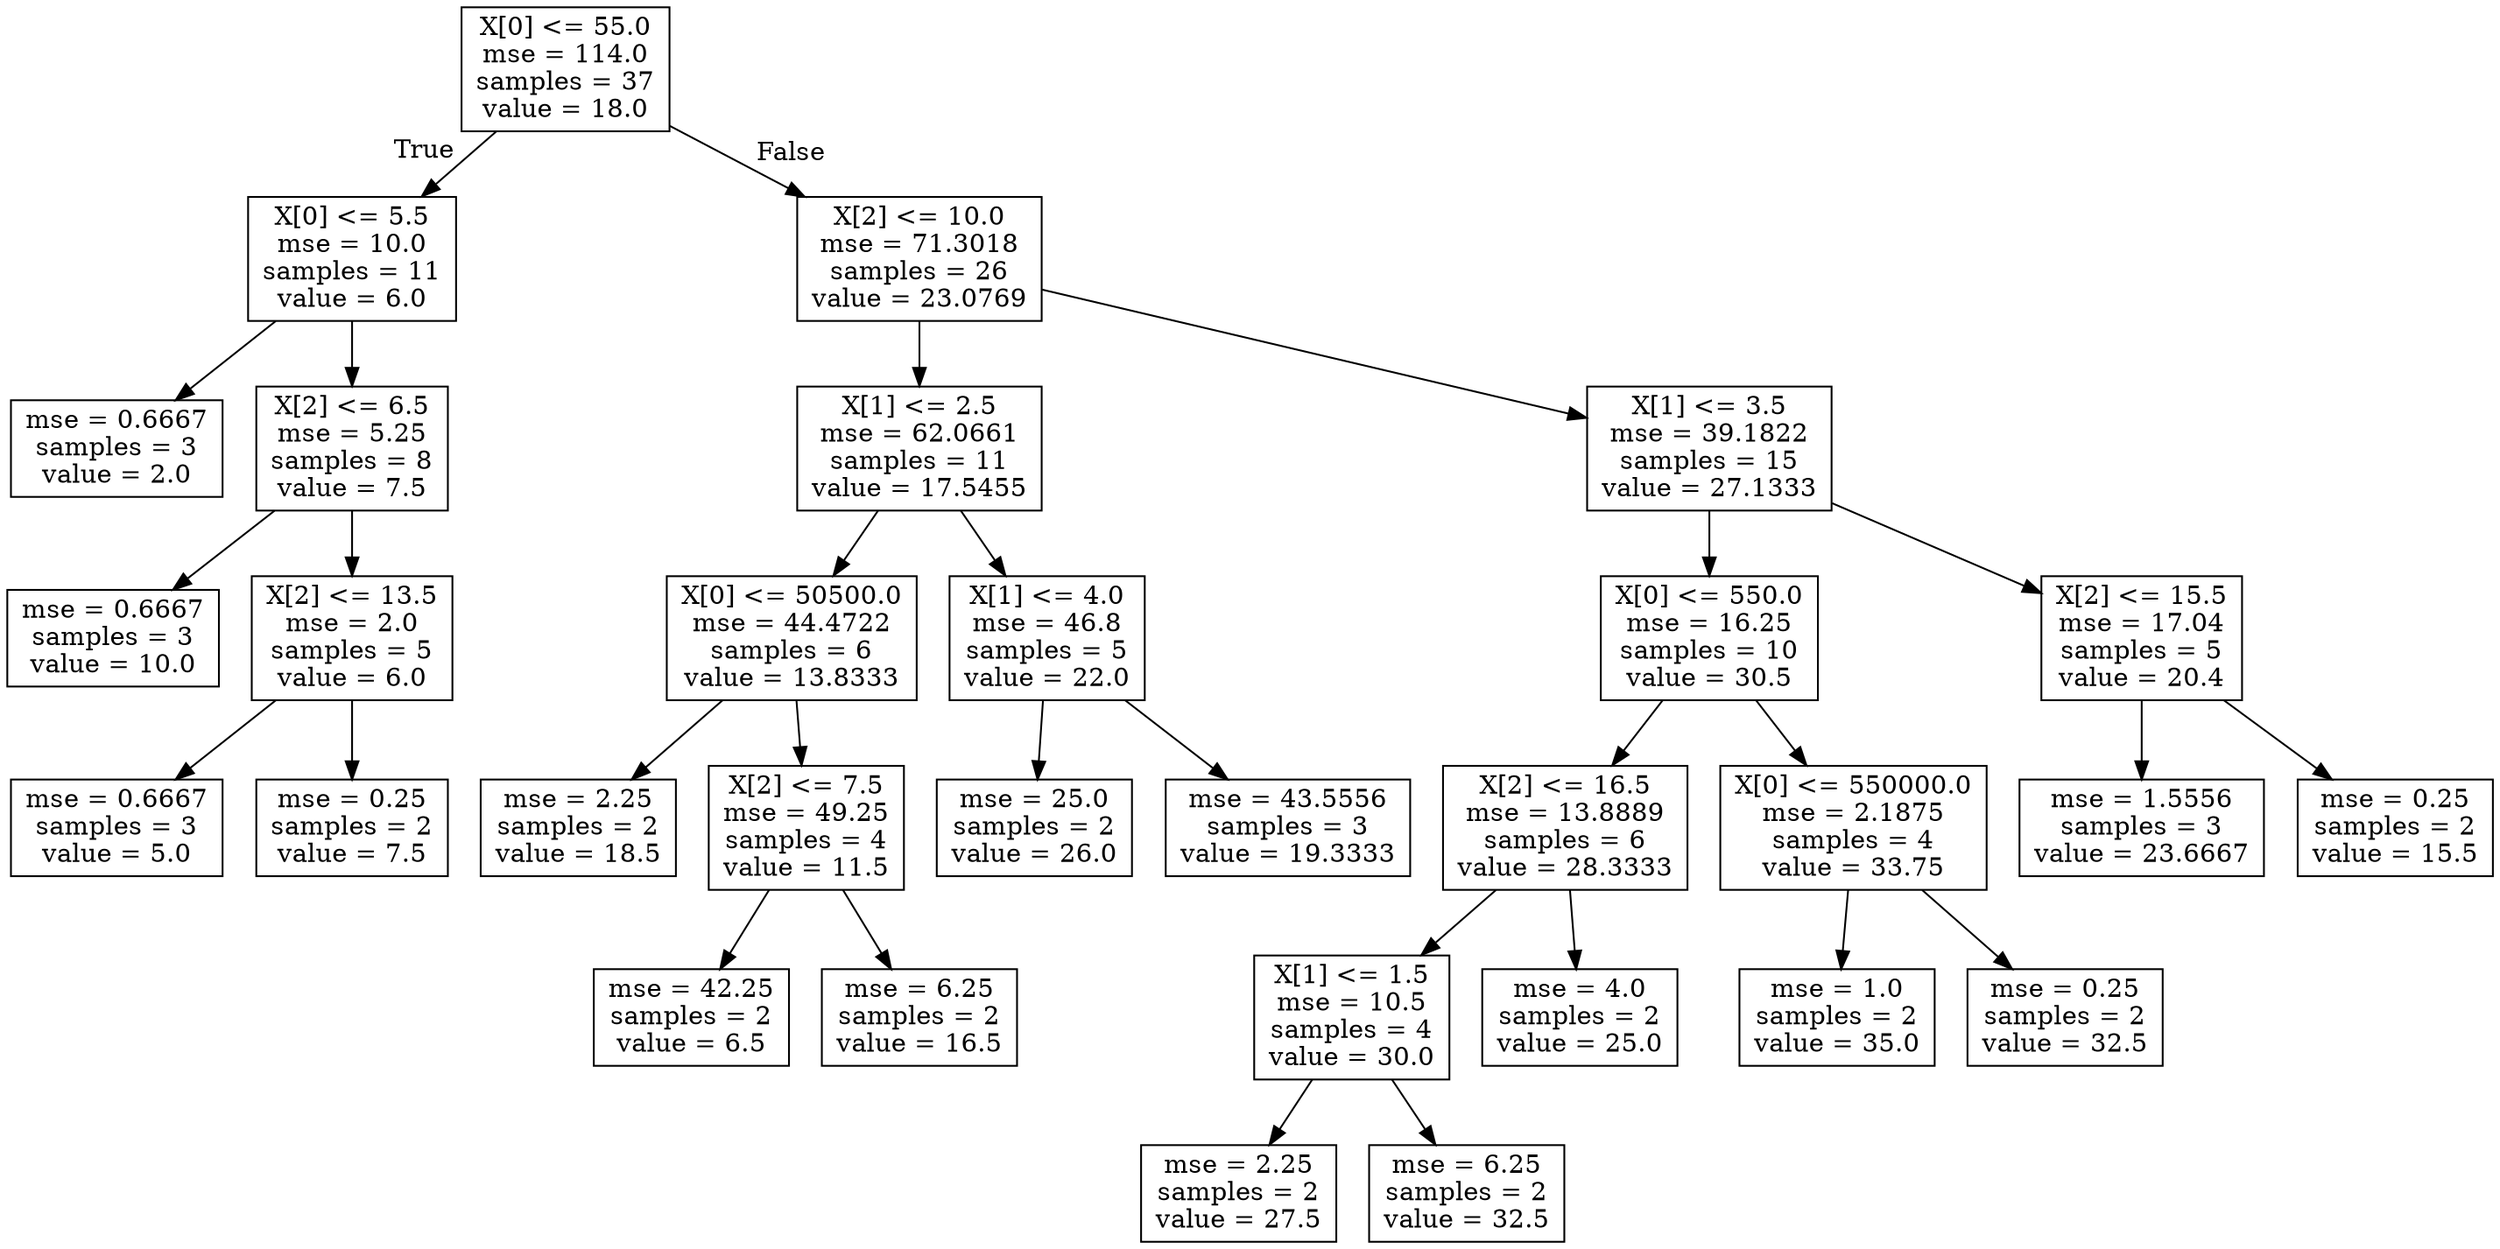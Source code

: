 digraph Tree {
node [shape=box] ;
0 [label="X[0] <= 55.0\nmse = 114.0\nsamples = 37\nvalue = 18.0"] ;
1 [label="X[0] <= 5.5\nmse = 10.0\nsamples = 11\nvalue = 6.0"] ;
0 -> 1 [labeldistance=2.5, labelangle=45, headlabel="True"] ;
2 [label="mse = 0.6667\nsamples = 3\nvalue = 2.0"] ;
1 -> 2 ;
3 [label="X[2] <= 6.5\nmse = 5.25\nsamples = 8\nvalue = 7.5"] ;
1 -> 3 ;
4 [label="mse = 0.6667\nsamples = 3\nvalue = 10.0"] ;
3 -> 4 ;
5 [label="X[2] <= 13.5\nmse = 2.0\nsamples = 5\nvalue = 6.0"] ;
3 -> 5 ;
6 [label="mse = 0.6667\nsamples = 3\nvalue = 5.0"] ;
5 -> 6 ;
7 [label="mse = 0.25\nsamples = 2\nvalue = 7.5"] ;
5 -> 7 ;
8 [label="X[2] <= 10.0\nmse = 71.3018\nsamples = 26\nvalue = 23.0769"] ;
0 -> 8 [labeldistance=2.5, labelangle=-45, headlabel="False"] ;
9 [label="X[1] <= 2.5\nmse = 62.0661\nsamples = 11\nvalue = 17.5455"] ;
8 -> 9 ;
10 [label="X[0] <= 50500.0\nmse = 44.4722\nsamples = 6\nvalue = 13.8333"] ;
9 -> 10 ;
11 [label="mse = 2.25\nsamples = 2\nvalue = 18.5"] ;
10 -> 11 ;
12 [label="X[2] <= 7.5\nmse = 49.25\nsamples = 4\nvalue = 11.5"] ;
10 -> 12 ;
13 [label="mse = 42.25\nsamples = 2\nvalue = 6.5"] ;
12 -> 13 ;
14 [label="mse = 6.25\nsamples = 2\nvalue = 16.5"] ;
12 -> 14 ;
15 [label="X[1] <= 4.0\nmse = 46.8\nsamples = 5\nvalue = 22.0"] ;
9 -> 15 ;
16 [label="mse = 25.0\nsamples = 2\nvalue = 26.0"] ;
15 -> 16 ;
17 [label="mse = 43.5556\nsamples = 3\nvalue = 19.3333"] ;
15 -> 17 ;
18 [label="X[1] <= 3.5\nmse = 39.1822\nsamples = 15\nvalue = 27.1333"] ;
8 -> 18 ;
19 [label="X[0] <= 550.0\nmse = 16.25\nsamples = 10\nvalue = 30.5"] ;
18 -> 19 ;
20 [label="X[2] <= 16.5\nmse = 13.8889\nsamples = 6\nvalue = 28.3333"] ;
19 -> 20 ;
21 [label="X[1] <= 1.5\nmse = 10.5\nsamples = 4\nvalue = 30.0"] ;
20 -> 21 ;
22 [label="mse = 2.25\nsamples = 2\nvalue = 27.5"] ;
21 -> 22 ;
23 [label="mse = 6.25\nsamples = 2\nvalue = 32.5"] ;
21 -> 23 ;
24 [label="mse = 4.0\nsamples = 2\nvalue = 25.0"] ;
20 -> 24 ;
25 [label="X[0] <= 550000.0\nmse = 2.1875\nsamples = 4\nvalue = 33.75"] ;
19 -> 25 ;
26 [label="mse = 1.0\nsamples = 2\nvalue = 35.0"] ;
25 -> 26 ;
27 [label="mse = 0.25\nsamples = 2\nvalue = 32.5"] ;
25 -> 27 ;
28 [label="X[2] <= 15.5\nmse = 17.04\nsamples = 5\nvalue = 20.4"] ;
18 -> 28 ;
29 [label="mse = 1.5556\nsamples = 3\nvalue = 23.6667"] ;
28 -> 29 ;
30 [label="mse = 0.25\nsamples = 2\nvalue = 15.5"] ;
28 -> 30 ;
}
